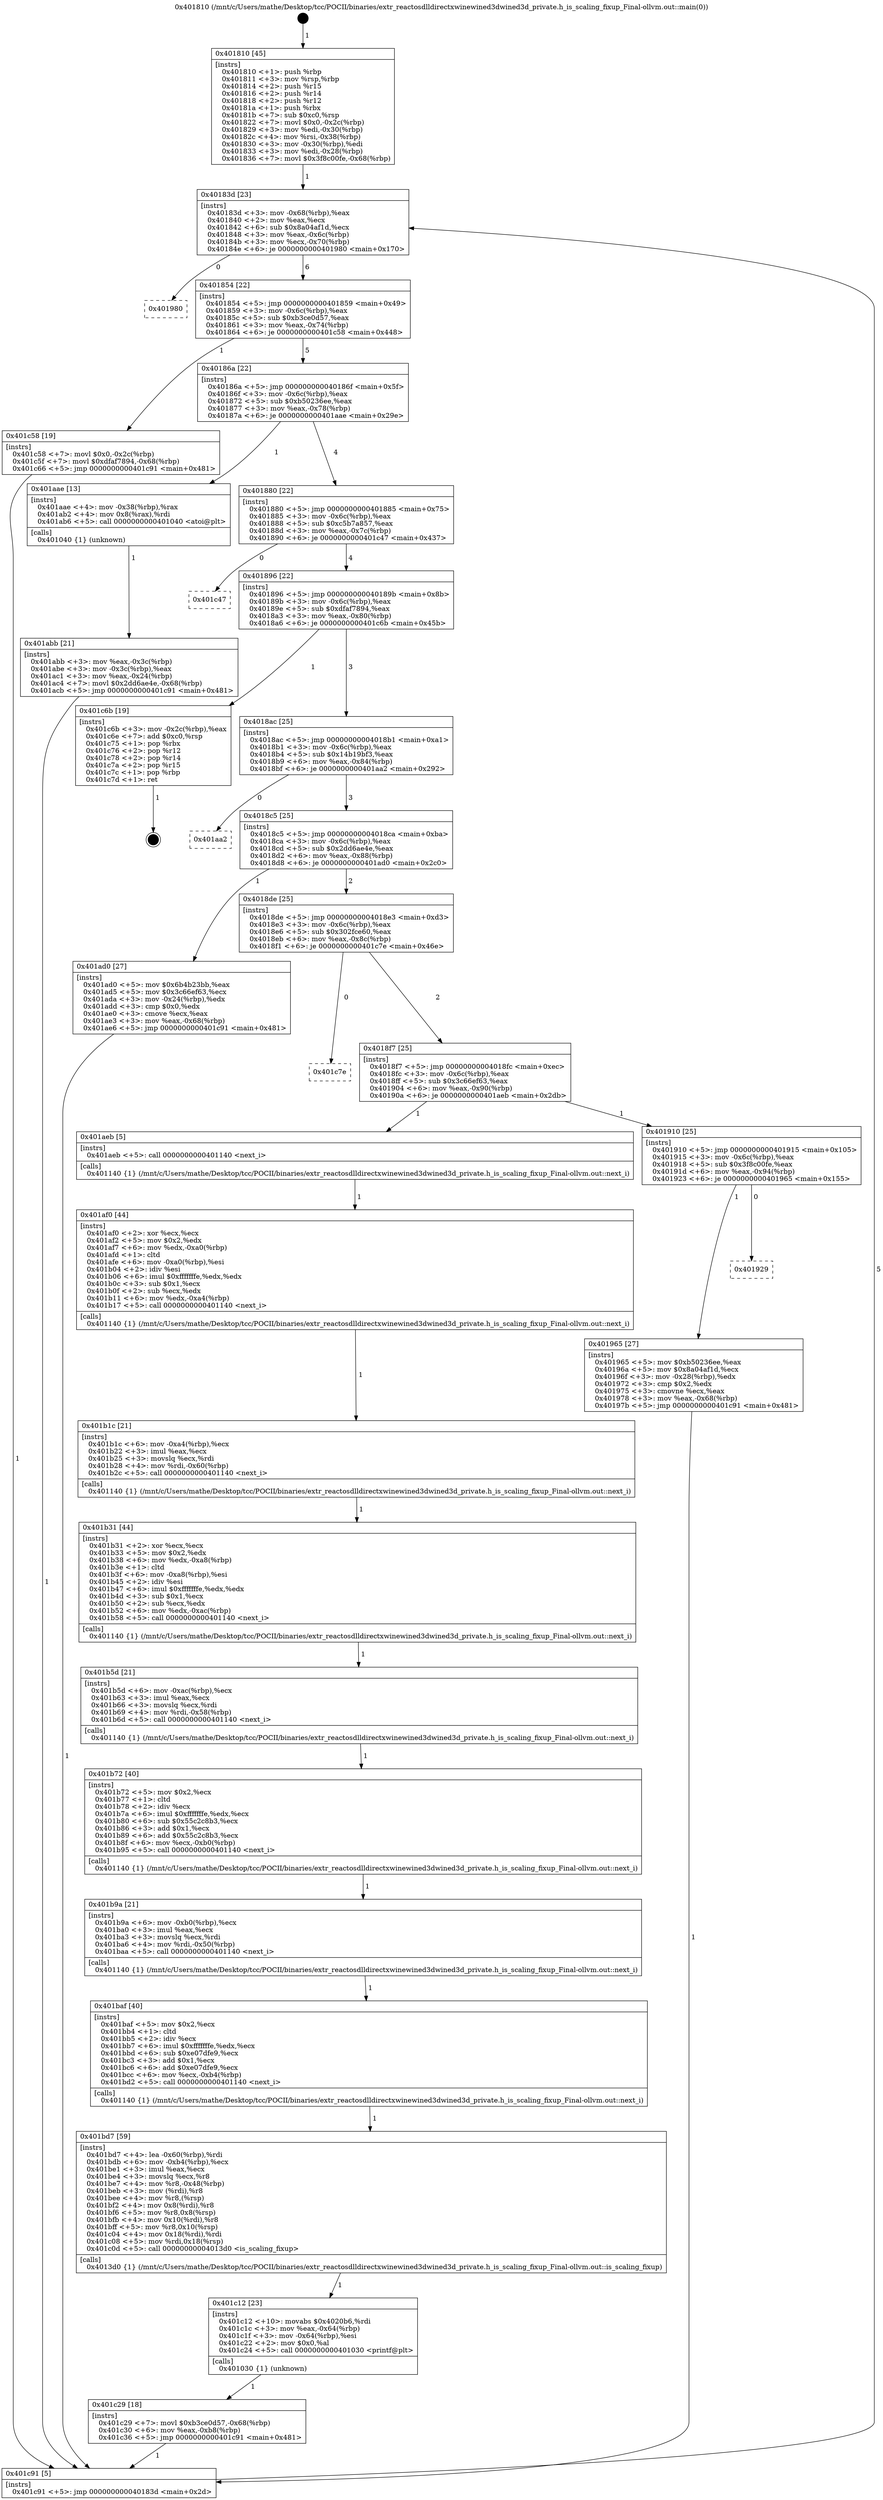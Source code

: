 digraph "0x401810" {
  label = "0x401810 (/mnt/c/Users/mathe/Desktop/tcc/POCII/binaries/extr_reactosdlldirectxwinewined3dwined3d_private.h_is_scaling_fixup_Final-ollvm.out::main(0))"
  labelloc = "t"
  node[shape=record]

  Entry [label="",width=0.3,height=0.3,shape=circle,fillcolor=black,style=filled]
  "0x40183d" [label="{
     0x40183d [23]\l
     | [instrs]\l
     &nbsp;&nbsp;0x40183d \<+3\>: mov -0x68(%rbp),%eax\l
     &nbsp;&nbsp;0x401840 \<+2\>: mov %eax,%ecx\l
     &nbsp;&nbsp;0x401842 \<+6\>: sub $0x8a04af1d,%ecx\l
     &nbsp;&nbsp;0x401848 \<+3\>: mov %eax,-0x6c(%rbp)\l
     &nbsp;&nbsp;0x40184b \<+3\>: mov %ecx,-0x70(%rbp)\l
     &nbsp;&nbsp;0x40184e \<+6\>: je 0000000000401980 \<main+0x170\>\l
  }"]
  "0x401980" [label="{
     0x401980\l
  }", style=dashed]
  "0x401854" [label="{
     0x401854 [22]\l
     | [instrs]\l
     &nbsp;&nbsp;0x401854 \<+5\>: jmp 0000000000401859 \<main+0x49\>\l
     &nbsp;&nbsp;0x401859 \<+3\>: mov -0x6c(%rbp),%eax\l
     &nbsp;&nbsp;0x40185c \<+5\>: sub $0xb3ce0d57,%eax\l
     &nbsp;&nbsp;0x401861 \<+3\>: mov %eax,-0x74(%rbp)\l
     &nbsp;&nbsp;0x401864 \<+6\>: je 0000000000401c58 \<main+0x448\>\l
  }"]
  Exit [label="",width=0.3,height=0.3,shape=circle,fillcolor=black,style=filled,peripheries=2]
  "0x401c58" [label="{
     0x401c58 [19]\l
     | [instrs]\l
     &nbsp;&nbsp;0x401c58 \<+7\>: movl $0x0,-0x2c(%rbp)\l
     &nbsp;&nbsp;0x401c5f \<+7\>: movl $0xdfaf7894,-0x68(%rbp)\l
     &nbsp;&nbsp;0x401c66 \<+5\>: jmp 0000000000401c91 \<main+0x481\>\l
  }"]
  "0x40186a" [label="{
     0x40186a [22]\l
     | [instrs]\l
     &nbsp;&nbsp;0x40186a \<+5\>: jmp 000000000040186f \<main+0x5f\>\l
     &nbsp;&nbsp;0x40186f \<+3\>: mov -0x6c(%rbp),%eax\l
     &nbsp;&nbsp;0x401872 \<+5\>: sub $0xb50236ee,%eax\l
     &nbsp;&nbsp;0x401877 \<+3\>: mov %eax,-0x78(%rbp)\l
     &nbsp;&nbsp;0x40187a \<+6\>: je 0000000000401aae \<main+0x29e\>\l
  }"]
  "0x401c29" [label="{
     0x401c29 [18]\l
     | [instrs]\l
     &nbsp;&nbsp;0x401c29 \<+7\>: movl $0xb3ce0d57,-0x68(%rbp)\l
     &nbsp;&nbsp;0x401c30 \<+6\>: mov %eax,-0xb8(%rbp)\l
     &nbsp;&nbsp;0x401c36 \<+5\>: jmp 0000000000401c91 \<main+0x481\>\l
  }"]
  "0x401aae" [label="{
     0x401aae [13]\l
     | [instrs]\l
     &nbsp;&nbsp;0x401aae \<+4\>: mov -0x38(%rbp),%rax\l
     &nbsp;&nbsp;0x401ab2 \<+4\>: mov 0x8(%rax),%rdi\l
     &nbsp;&nbsp;0x401ab6 \<+5\>: call 0000000000401040 \<atoi@plt\>\l
     | [calls]\l
     &nbsp;&nbsp;0x401040 \{1\} (unknown)\l
  }"]
  "0x401880" [label="{
     0x401880 [22]\l
     | [instrs]\l
     &nbsp;&nbsp;0x401880 \<+5\>: jmp 0000000000401885 \<main+0x75\>\l
     &nbsp;&nbsp;0x401885 \<+3\>: mov -0x6c(%rbp),%eax\l
     &nbsp;&nbsp;0x401888 \<+5\>: sub $0xc5b7a857,%eax\l
     &nbsp;&nbsp;0x40188d \<+3\>: mov %eax,-0x7c(%rbp)\l
     &nbsp;&nbsp;0x401890 \<+6\>: je 0000000000401c47 \<main+0x437\>\l
  }"]
  "0x401c12" [label="{
     0x401c12 [23]\l
     | [instrs]\l
     &nbsp;&nbsp;0x401c12 \<+10\>: movabs $0x4020b6,%rdi\l
     &nbsp;&nbsp;0x401c1c \<+3\>: mov %eax,-0x64(%rbp)\l
     &nbsp;&nbsp;0x401c1f \<+3\>: mov -0x64(%rbp),%esi\l
     &nbsp;&nbsp;0x401c22 \<+2\>: mov $0x0,%al\l
     &nbsp;&nbsp;0x401c24 \<+5\>: call 0000000000401030 \<printf@plt\>\l
     | [calls]\l
     &nbsp;&nbsp;0x401030 \{1\} (unknown)\l
  }"]
  "0x401c47" [label="{
     0x401c47\l
  }", style=dashed]
  "0x401896" [label="{
     0x401896 [22]\l
     | [instrs]\l
     &nbsp;&nbsp;0x401896 \<+5\>: jmp 000000000040189b \<main+0x8b\>\l
     &nbsp;&nbsp;0x40189b \<+3\>: mov -0x6c(%rbp),%eax\l
     &nbsp;&nbsp;0x40189e \<+5\>: sub $0xdfaf7894,%eax\l
     &nbsp;&nbsp;0x4018a3 \<+3\>: mov %eax,-0x80(%rbp)\l
     &nbsp;&nbsp;0x4018a6 \<+6\>: je 0000000000401c6b \<main+0x45b\>\l
  }"]
  "0x401bd7" [label="{
     0x401bd7 [59]\l
     | [instrs]\l
     &nbsp;&nbsp;0x401bd7 \<+4\>: lea -0x60(%rbp),%rdi\l
     &nbsp;&nbsp;0x401bdb \<+6\>: mov -0xb4(%rbp),%ecx\l
     &nbsp;&nbsp;0x401be1 \<+3\>: imul %eax,%ecx\l
     &nbsp;&nbsp;0x401be4 \<+3\>: movslq %ecx,%r8\l
     &nbsp;&nbsp;0x401be7 \<+4\>: mov %r8,-0x48(%rbp)\l
     &nbsp;&nbsp;0x401beb \<+3\>: mov (%rdi),%r8\l
     &nbsp;&nbsp;0x401bee \<+4\>: mov %r8,(%rsp)\l
     &nbsp;&nbsp;0x401bf2 \<+4\>: mov 0x8(%rdi),%r8\l
     &nbsp;&nbsp;0x401bf6 \<+5\>: mov %r8,0x8(%rsp)\l
     &nbsp;&nbsp;0x401bfb \<+4\>: mov 0x10(%rdi),%r8\l
     &nbsp;&nbsp;0x401bff \<+5\>: mov %r8,0x10(%rsp)\l
     &nbsp;&nbsp;0x401c04 \<+4\>: mov 0x18(%rdi),%rdi\l
     &nbsp;&nbsp;0x401c08 \<+5\>: mov %rdi,0x18(%rsp)\l
     &nbsp;&nbsp;0x401c0d \<+5\>: call 00000000004013d0 \<is_scaling_fixup\>\l
     | [calls]\l
     &nbsp;&nbsp;0x4013d0 \{1\} (/mnt/c/Users/mathe/Desktop/tcc/POCII/binaries/extr_reactosdlldirectxwinewined3dwined3d_private.h_is_scaling_fixup_Final-ollvm.out::is_scaling_fixup)\l
  }"]
  "0x401c6b" [label="{
     0x401c6b [19]\l
     | [instrs]\l
     &nbsp;&nbsp;0x401c6b \<+3\>: mov -0x2c(%rbp),%eax\l
     &nbsp;&nbsp;0x401c6e \<+7\>: add $0xc0,%rsp\l
     &nbsp;&nbsp;0x401c75 \<+1\>: pop %rbx\l
     &nbsp;&nbsp;0x401c76 \<+2\>: pop %r12\l
     &nbsp;&nbsp;0x401c78 \<+2\>: pop %r14\l
     &nbsp;&nbsp;0x401c7a \<+2\>: pop %r15\l
     &nbsp;&nbsp;0x401c7c \<+1\>: pop %rbp\l
     &nbsp;&nbsp;0x401c7d \<+1\>: ret\l
  }"]
  "0x4018ac" [label="{
     0x4018ac [25]\l
     | [instrs]\l
     &nbsp;&nbsp;0x4018ac \<+5\>: jmp 00000000004018b1 \<main+0xa1\>\l
     &nbsp;&nbsp;0x4018b1 \<+3\>: mov -0x6c(%rbp),%eax\l
     &nbsp;&nbsp;0x4018b4 \<+5\>: sub $0x14b19bf3,%eax\l
     &nbsp;&nbsp;0x4018b9 \<+6\>: mov %eax,-0x84(%rbp)\l
     &nbsp;&nbsp;0x4018bf \<+6\>: je 0000000000401aa2 \<main+0x292\>\l
  }"]
  "0x401baf" [label="{
     0x401baf [40]\l
     | [instrs]\l
     &nbsp;&nbsp;0x401baf \<+5\>: mov $0x2,%ecx\l
     &nbsp;&nbsp;0x401bb4 \<+1\>: cltd\l
     &nbsp;&nbsp;0x401bb5 \<+2\>: idiv %ecx\l
     &nbsp;&nbsp;0x401bb7 \<+6\>: imul $0xfffffffe,%edx,%ecx\l
     &nbsp;&nbsp;0x401bbd \<+6\>: sub $0xe07dfe9,%ecx\l
     &nbsp;&nbsp;0x401bc3 \<+3\>: add $0x1,%ecx\l
     &nbsp;&nbsp;0x401bc6 \<+6\>: add $0xe07dfe9,%ecx\l
     &nbsp;&nbsp;0x401bcc \<+6\>: mov %ecx,-0xb4(%rbp)\l
     &nbsp;&nbsp;0x401bd2 \<+5\>: call 0000000000401140 \<next_i\>\l
     | [calls]\l
     &nbsp;&nbsp;0x401140 \{1\} (/mnt/c/Users/mathe/Desktop/tcc/POCII/binaries/extr_reactosdlldirectxwinewined3dwined3d_private.h_is_scaling_fixup_Final-ollvm.out::next_i)\l
  }"]
  "0x401aa2" [label="{
     0x401aa2\l
  }", style=dashed]
  "0x4018c5" [label="{
     0x4018c5 [25]\l
     | [instrs]\l
     &nbsp;&nbsp;0x4018c5 \<+5\>: jmp 00000000004018ca \<main+0xba\>\l
     &nbsp;&nbsp;0x4018ca \<+3\>: mov -0x6c(%rbp),%eax\l
     &nbsp;&nbsp;0x4018cd \<+5\>: sub $0x2dd6ae4e,%eax\l
     &nbsp;&nbsp;0x4018d2 \<+6\>: mov %eax,-0x88(%rbp)\l
     &nbsp;&nbsp;0x4018d8 \<+6\>: je 0000000000401ad0 \<main+0x2c0\>\l
  }"]
  "0x401b9a" [label="{
     0x401b9a [21]\l
     | [instrs]\l
     &nbsp;&nbsp;0x401b9a \<+6\>: mov -0xb0(%rbp),%ecx\l
     &nbsp;&nbsp;0x401ba0 \<+3\>: imul %eax,%ecx\l
     &nbsp;&nbsp;0x401ba3 \<+3\>: movslq %ecx,%rdi\l
     &nbsp;&nbsp;0x401ba6 \<+4\>: mov %rdi,-0x50(%rbp)\l
     &nbsp;&nbsp;0x401baa \<+5\>: call 0000000000401140 \<next_i\>\l
     | [calls]\l
     &nbsp;&nbsp;0x401140 \{1\} (/mnt/c/Users/mathe/Desktop/tcc/POCII/binaries/extr_reactosdlldirectxwinewined3dwined3d_private.h_is_scaling_fixup_Final-ollvm.out::next_i)\l
  }"]
  "0x401ad0" [label="{
     0x401ad0 [27]\l
     | [instrs]\l
     &nbsp;&nbsp;0x401ad0 \<+5\>: mov $0x6b4b23bb,%eax\l
     &nbsp;&nbsp;0x401ad5 \<+5\>: mov $0x3c66ef63,%ecx\l
     &nbsp;&nbsp;0x401ada \<+3\>: mov -0x24(%rbp),%edx\l
     &nbsp;&nbsp;0x401add \<+3\>: cmp $0x0,%edx\l
     &nbsp;&nbsp;0x401ae0 \<+3\>: cmove %ecx,%eax\l
     &nbsp;&nbsp;0x401ae3 \<+3\>: mov %eax,-0x68(%rbp)\l
     &nbsp;&nbsp;0x401ae6 \<+5\>: jmp 0000000000401c91 \<main+0x481\>\l
  }"]
  "0x4018de" [label="{
     0x4018de [25]\l
     | [instrs]\l
     &nbsp;&nbsp;0x4018de \<+5\>: jmp 00000000004018e3 \<main+0xd3\>\l
     &nbsp;&nbsp;0x4018e3 \<+3\>: mov -0x6c(%rbp),%eax\l
     &nbsp;&nbsp;0x4018e6 \<+5\>: sub $0x302fce60,%eax\l
     &nbsp;&nbsp;0x4018eb \<+6\>: mov %eax,-0x8c(%rbp)\l
     &nbsp;&nbsp;0x4018f1 \<+6\>: je 0000000000401c7e \<main+0x46e\>\l
  }"]
  "0x401b72" [label="{
     0x401b72 [40]\l
     | [instrs]\l
     &nbsp;&nbsp;0x401b72 \<+5\>: mov $0x2,%ecx\l
     &nbsp;&nbsp;0x401b77 \<+1\>: cltd\l
     &nbsp;&nbsp;0x401b78 \<+2\>: idiv %ecx\l
     &nbsp;&nbsp;0x401b7a \<+6\>: imul $0xfffffffe,%edx,%ecx\l
     &nbsp;&nbsp;0x401b80 \<+6\>: sub $0x55c2c8b3,%ecx\l
     &nbsp;&nbsp;0x401b86 \<+3\>: add $0x1,%ecx\l
     &nbsp;&nbsp;0x401b89 \<+6\>: add $0x55c2c8b3,%ecx\l
     &nbsp;&nbsp;0x401b8f \<+6\>: mov %ecx,-0xb0(%rbp)\l
     &nbsp;&nbsp;0x401b95 \<+5\>: call 0000000000401140 \<next_i\>\l
     | [calls]\l
     &nbsp;&nbsp;0x401140 \{1\} (/mnt/c/Users/mathe/Desktop/tcc/POCII/binaries/extr_reactosdlldirectxwinewined3dwined3d_private.h_is_scaling_fixup_Final-ollvm.out::next_i)\l
  }"]
  "0x401c7e" [label="{
     0x401c7e\l
  }", style=dashed]
  "0x4018f7" [label="{
     0x4018f7 [25]\l
     | [instrs]\l
     &nbsp;&nbsp;0x4018f7 \<+5\>: jmp 00000000004018fc \<main+0xec\>\l
     &nbsp;&nbsp;0x4018fc \<+3\>: mov -0x6c(%rbp),%eax\l
     &nbsp;&nbsp;0x4018ff \<+5\>: sub $0x3c66ef63,%eax\l
     &nbsp;&nbsp;0x401904 \<+6\>: mov %eax,-0x90(%rbp)\l
     &nbsp;&nbsp;0x40190a \<+6\>: je 0000000000401aeb \<main+0x2db\>\l
  }"]
  "0x401b5d" [label="{
     0x401b5d [21]\l
     | [instrs]\l
     &nbsp;&nbsp;0x401b5d \<+6\>: mov -0xac(%rbp),%ecx\l
     &nbsp;&nbsp;0x401b63 \<+3\>: imul %eax,%ecx\l
     &nbsp;&nbsp;0x401b66 \<+3\>: movslq %ecx,%rdi\l
     &nbsp;&nbsp;0x401b69 \<+4\>: mov %rdi,-0x58(%rbp)\l
     &nbsp;&nbsp;0x401b6d \<+5\>: call 0000000000401140 \<next_i\>\l
     | [calls]\l
     &nbsp;&nbsp;0x401140 \{1\} (/mnt/c/Users/mathe/Desktop/tcc/POCII/binaries/extr_reactosdlldirectxwinewined3dwined3d_private.h_is_scaling_fixup_Final-ollvm.out::next_i)\l
  }"]
  "0x401aeb" [label="{
     0x401aeb [5]\l
     | [instrs]\l
     &nbsp;&nbsp;0x401aeb \<+5\>: call 0000000000401140 \<next_i\>\l
     | [calls]\l
     &nbsp;&nbsp;0x401140 \{1\} (/mnt/c/Users/mathe/Desktop/tcc/POCII/binaries/extr_reactosdlldirectxwinewined3dwined3d_private.h_is_scaling_fixup_Final-ollvm.out::next_i)\l
  }"]
  "0x401910" [label="{
     0x401910 [25]\l
     | [instrs]\l
     &nbsp;&nbsp;0x401910 \<+5\>: jmp 0000000000401915 \<main+0x105\>\l
     &nbsp;&nbsp;0x401915 \<+3\>: mov -0x6c(%rbp),%eax\l
     &nbsp;&nbsp;0x401918 \<+5\>: sub $0x3f8c00fe,%eax\l
     &nbsp;&nbsp;0x40191d \<+6\>: mov %eax,-0x94(%rbp)\l
     &nbsp;&nbsp;0x401923 \<+6\>: je 0000000000401965 \<main+0x155\>\l
  }"]
  "0x401b31" [label="{
     0x401b31 [44]\l
     | [instrs]\l
     &nbsp;&nbsp;0x401b31 \<+2\>: xor %ecx,%ecx\l
     &nbsp;&nbsp;0x401b33 \<+5\>: mov $0x2,%edx\l
     &nbsp;&nbsp;0x401b38 \<+6\>: mov %edx,-0xa8(%rbp)\l
     &nbsp;&nbsp;0x401b3e \<+1\>: cltd\l
     &nbsp;&nbsp;0x401b3f \<+6\>: mov -0xa8(%rbp),%esi\l
     &nbsp;&nbsp;0x401b45 \<+2\>: idiv %esi\l
     &nbsp;&nbsp;0x401b47 \<+6\>: imul $0xfffffffe,%edx,%edx\l
     &nbsp;&nbsp;0x401b4d \<+3\>: sub $0x1,%ecx\l
     &nbsp;&nbsp;0x401b50 \<+2\>: sub %ecx,%edx\l
     &nbsp;&nbsp;0x401b52 \<+6\>: mov %edx,-0xac(%rbp)\l
     &nbsp;&nbsp;0x401b58 \<+5\>: call 0000000000401140 \<next_i\>\l
     | [calls]\l
     &nbsp;&nbsp;0x401140 \{1\} (/mnt/c/Users/mathe/Desktop/tcc/POCII/binaries/extr_reactosdlldirectxwinewined3dwined3d_private.h_is_scaling_fixup_Final-ollvm.out::next_i)\l
  }"]
  "0x401965" [label="{
     0x401965 [27]\l
     | [instrs]\l
     &nbsp;&nbsp;0x401965 \<+5\>: mov $0xb50236ee,%eax\l
     &nbsp;&nbsp;0x40196a \<+5\>: mov $0x8a04af1d,%ecx\l
     &nbsp;&nbsp;0x40196f \<+3\>: mov -0x28(%rbp),%edx\l
     &nbsp;&nbsp;0x401972 \<+3\>: cmp $0x2,%edx\l
     &nbsp;&nbsp;0x401975 \<+3\>: cmovne %ecx,%eax\l
     &nbsp;&nbsp;0x401978 \<+3\>: mov %eax,-0x68(%rbp)\l
     &nbsp;&nbsp;0x40197b \<+5\>: jmp 0000000000401c91 \<main+0x481\>\l
  }"]
  "0x401929" [label="{
     0x401929\l
  }", style=dashed]
  "0x401c91" [label="{
     0x401c91 [5]\l
     | [instrs]\l
     &nbsp;&nbsp;0x401c91 \<+5\>: jmp 000000000040183d \<main+0x2d\>\l
  }"]
  "0x401810" [label="{
     0x401810 [45]\l
     | [instrs]\l
     &nbsp;&nbsp;0x401810 \<+1\>: push %rbp\l
     &nbsp;&nbsp;0x401811 \<+3\>: mov %rsp,%rbp\l
     &nbsp;&nbsp;0x401814 \<+2\>: push %r15\l
     &nbsp;&nbsp;0x401816 \<+2\>: push %r14\l
     &nbsp;&nbsp;0x401818 \<+2\>: push %r12\l
     &nbsp;&nbsp;0x40181a \<+1\>: push %rbx\l
     &nbsp;&nbsp;0x40181b \<+7\>: sub $0xc0,%rsp\l
     &nbsp;&nbsp;0x401822 \<+7\>: movl $0x0,-0x2c(%rbp)\l
     &nbsp;&nbsp;0x401829 \<+3\>: mov %edi,-0x30(%rbp)\l
     &nbsp;&nbsp;0x40182c \<+4\>: mov %rsi,-0x38(%rbp)\l
     &nbsp;&nbsp;0x401830 \<+3\>: mov -0x30(%rbp),%edi\l
     &nbsp;&nbsp;0x401833 \<+3\>: mov %edi,-0x28(%rbp)\l
     &nbsp;&nbsp;0x401836 \<+7\>: movl $0x3f8c00fe,-0x68(%rbp)\l
  }"]
  "0x401abb" [label="{
     0x401abb [21]\l
     | [instrs]\l
     &nbsp;&nbsp;0x401abb \<+3\>: mov %eax,-0x3c(%rbp)\l
     &nbsp;&nbsp;0x401abe \<+3\>: mov -0x3c(%rbp),%eax\l
     &nbsp;&nbsp;0x401ac1 \<+3\>: mov %eax,-0x24(%rbp)\l
     &nbsp;&nbsp;0x401ac4 \<+7\>: movl $0x2dd6ae4e,-0x68(%rbp)\l
     &nbsp;&nbsp;0x401acb \<+5\>: jmp 0000000000401c91 \<main+0x481\>\l
  }"]
  "0x401af0" [label="{
     0x401af0 [44]\l
     | [instrs]\l
     &nbsp;&nbsp;0x401af0 \<+2\>: xor %ecx,%ecx\l
     &nbsp;&nbsp;0x401af2 \<+5\>: mov $0x2,%edx\l
     &nbsp;&nbsp;0x401af7 \<+6\>: mov %edx,-0xa0(%rbp)\l
     &nbsp;&nbsp;0x401afd \<+1\>: cltd\l
     &nbsp;&nbsp;0x401afe \<+6\>: mov -0xa0(%rbp),%esi\l
     &nbsp;&nbsp;0x401b04 \<+2\>: idiv %esi\l
     &nbsp;&nbsp;0x401b06 \<+6\>: imul $0xfffffffe,%edx,%edx\l
     &nbsp;&nbsp;0x401b0c \<+3\>: sub $0x1,%ecx\l
     &nbsp;&nbsp;0x401b0f \<+2\>: sub %ecx,%edx\l
     &nbsp;&nbsp;0x401b11 \<+6\>: mov %edx,-0xa4(%rbp)\l
     &nbsp;&nbsp;0x401b17 \<+5\>: call 0000000000401140 \<next_i\>\l
     | [calls]\l
     &nbsp;&nbsp;0x401140 \{1\} (/mnt/c/Users/mathe/Desktop/tcc/POCII/binaries/extr_reactosdlldirectxwinewined3dwined3d_private.h_is_scaling_fixup_Final-ollvm.out::next_i)\l
  }"]
  "0x401b1c" [label="{
     0x401b1c [21]\l
     | [instrs]\l
     &nbsp;&nbsp;0x401b1c \<+6\>: mov -0xa4(%rbp),%ecx\l
     &nbsp;&nbsp;0x401b22 \<+3\>: imul %eax,%ecx\l
     &nbsp;&nbsp;0x401b25 \<+3\>: movslq %ecx,%rdi\l
     &nbsp;&nbsp;0x401b28 \<+4\>: mov %rdi,-0x60(%rbp)\l
     &nbsp;&nbsp;0x401b2c \<+5\>: call 0000000000401140 \<next_i\>\l
     | [calls]\l
     &nbsp;&nbsp;0x401140 \{1\} (/mnt/c/Users/mathe/Desktop/tcc/POCII/binaries/extr_reactosdlldirectxwinewined3dwined3d_private.h_is_scaling_fixup_Final-ollvm.out::next_i)\l
  }"]
  Entry -> "0x401810" [label=" 1"]
  "0x40183d" -> "0x401980" [label=" 0"]
  "0x40183d" -> "0x401854" [label=" 6"]
  "0x401c6b" -> Exit [label=" 1"]
  "0x401854" -> "0x401c58" [label=" 1"]
  "0x401854" -> "0x40186a" [label=" 5"]
  "0x401c58" -> "0x401c91" [label=" 1"]
  "0x40186a" -> "0x401aae" [label=" 1"]
  "0x40186a" -> "0x401880" [label=" 4"]
  "0x401c29" -> "0x401c91" [label=" 1"]
  "0x401880" -> "0x401c47" [label=" 0"]
  "0x401880" -> "0x401896" [label=" 4"]
  "0x401c12" -> "0x401c29" [label=" 1"]
  "0x401896" -> "0x401c6b" [label=" 1"]
  "0x401896" -> "0x4018ac" [label=" 3"]
  "0x401bd7" -> "0x401c12" [label=" 1"]
  "0x4018ac" -> "0x401aa2" [label=" 0"]
  "0x4018ac" -> "0x4018c5" [label=" 3"]
  "0x401baf" -> "0x401bd7" [label=" 1"]
  "0x4018c5" -> "0x401ad0" [label=" 1"]
  "0x4018c5" -> "0x4018de" [label=" 2"]
  "0x401b9a" -> "0x401baf" [label=" 1"]
  "0x4018de" -> "0x401c7e" [label=" 0"]
  "0x4018de" -> "0x4018f7" [label=" 2"]
  "0x401b72" -> "0x401b9a" [label=" 1"]
  "0x4018f7" -> "0x401aeb" [label=" 1"]
  "0x4018f7" -> "0x401910" [label=" 1"]
  "0x401b5d" -> "0x401b72" [label=" 1"]
  "0x401910" -> "0x401965" [label=" 1"]
  "0x401910" -> "0x401929" [label=" 0"]
  "0x401965" -> "0x401c91" [label=" 1"]
  "0x401810" -> "0x40183d" [label=" 1"]
  "0x401c91" -> "0x40183d" [label=" 5"]
  "0x401aae" -> "0x401abb" [label=" 1"]
  "0x401abb" -> "0x401c91" [label=" 1"]
  "0x401ad0" -> "0x401c91" [label=" 1"]
  "0x401aeb" -> "0x401af0" [label=" 1"]
  "0x401af0" -> "0x401b1c" [label=" 1"]
  "0x401b1c" -> "0x401b31" [label=" 1"]
  "0x401b31" -> "0x401b5d" [label=" 1"]
}
